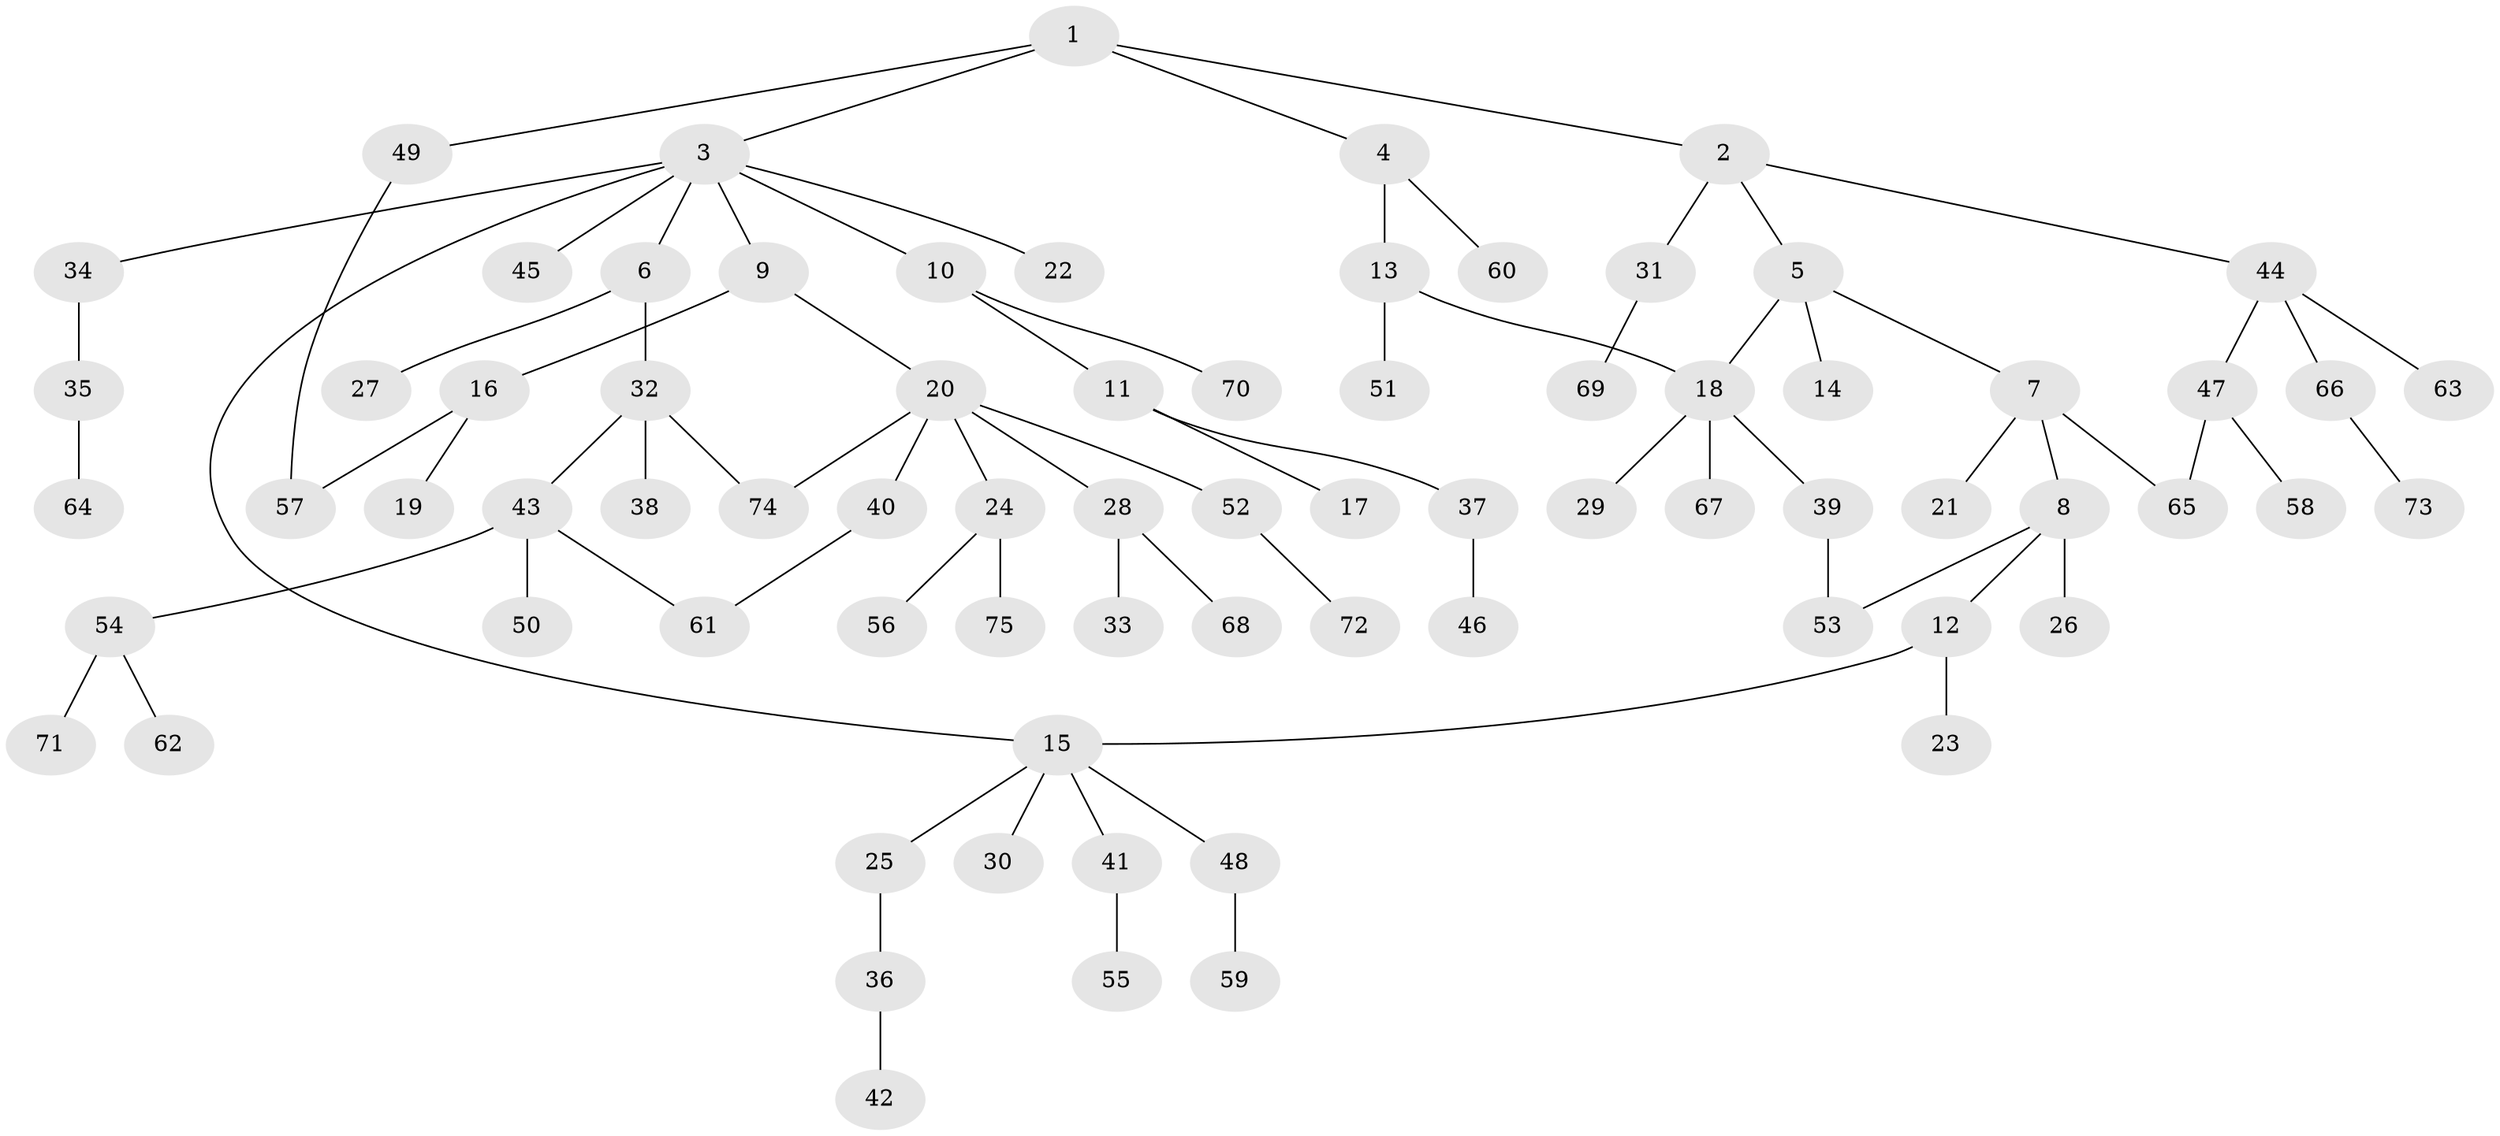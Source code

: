 // coarse degree distribution, {9: 0.03333333333333333, 1: 0.7333333333333333, 5: 0.03333333333333333, 7: 0.06666666666666667, 2: 0.03333333333333333, 3: 0.06666666666666667, 6: 0.03333333333333333}
// Generated by graph-tools (version 1.1) at 2025/45/03/04/25 21:45:30]
// undirected, 75 vertices, 81 edges
graph export_dot {
graph [start="1"]
  node [color=gray90,style=filled];
  1;
  2;
  3;
  4;
  5;
  6;
  7;
  8;
  9;
  10;
  11;
  12;
  13;
  14;
  15;
  16;
  17;
  18;
  19;
  20;
  21;
  22;
  23;
  24;
  25;
  26;
  27;
  28;
  29;
  30;
  31;
  32;
  33;
  34;
  35;
  36;
  37;
  38;
  39;
  40;
  41;
  42;
  43;
  44;
  45;
  46;
  47;
  48;
  49;
  50;
  51;
  52;
  53;
  54;
  55;
  56;
  57;
  58;
  59;
  60;
  61;
  62;
  63;
  64;
  65;
  66;
  67;
  68;
  69;
  70;
  71;
  72;
  73;
  74;
  75;
  1 -- 2;
  1 -- 3;
  1 -- 4;
  1 -- 49;
  2 -- 5;
  2 -- 31;
  2 -- 44;
  3 -- 6;
  3 -- 9;
  3 -- 10;
  3 -- 15;
  3 -- 22;
  3 -- 34;
  3 -- 45;
  4 -- 13;
  4 -- 60;
  5 -- 7;
  5 -- 14;
  5 -- 18;
  6 -- 27;
  6 -- 32;
  7 -- 8;
  7 -- 21;
  7 -- 65;
  8 -- 12;
  8 -- 26;
  8 -- 53;
  9 -- 16;
  9 -- 20;
  10 -- 11;
  10 -- 70;
  11 -- 17;
  11 -- 37;
  12 -- 23;
  12 -- 15;
  13 -- 51;
  13 -- 18;
  15 -- 25;
  15 -- 30;
  15 -- 41;
  15 -- 48;
  16 -- 19;
  16 -- 57;
  18 -- 29;
  18 -- 39;
  18 -- 67;
  20 -- 24;
  20 -- 28;
  20 -- 40;
  20 -- 52;
  20 -- 74;
  24 -- 56;
  24 -- 75;
  25 -- 36;
  28 -- 33;
  28 -- 68;
  31 -- 69;
  32 -- 38;
  32 -- 43;
  32 -- 74;
  34 -- 35;
  35 -- 64;
  36 -- 42;
  37 -- 46;
  39 -- 53;
  40 -- 61;
  41 -- 55;
  43 -- 50;
  43 -- 54;
  43 -- 61;
  44 -- 47;
  44 -- 63;
  44 -- 66;
  47 -- 58;
  47 -- 65;
  48 -- 59;
  49 -- 57;
  52 -- 72;
  54 -- 62;
  54 -- 71;
  66 -- 73;
}
